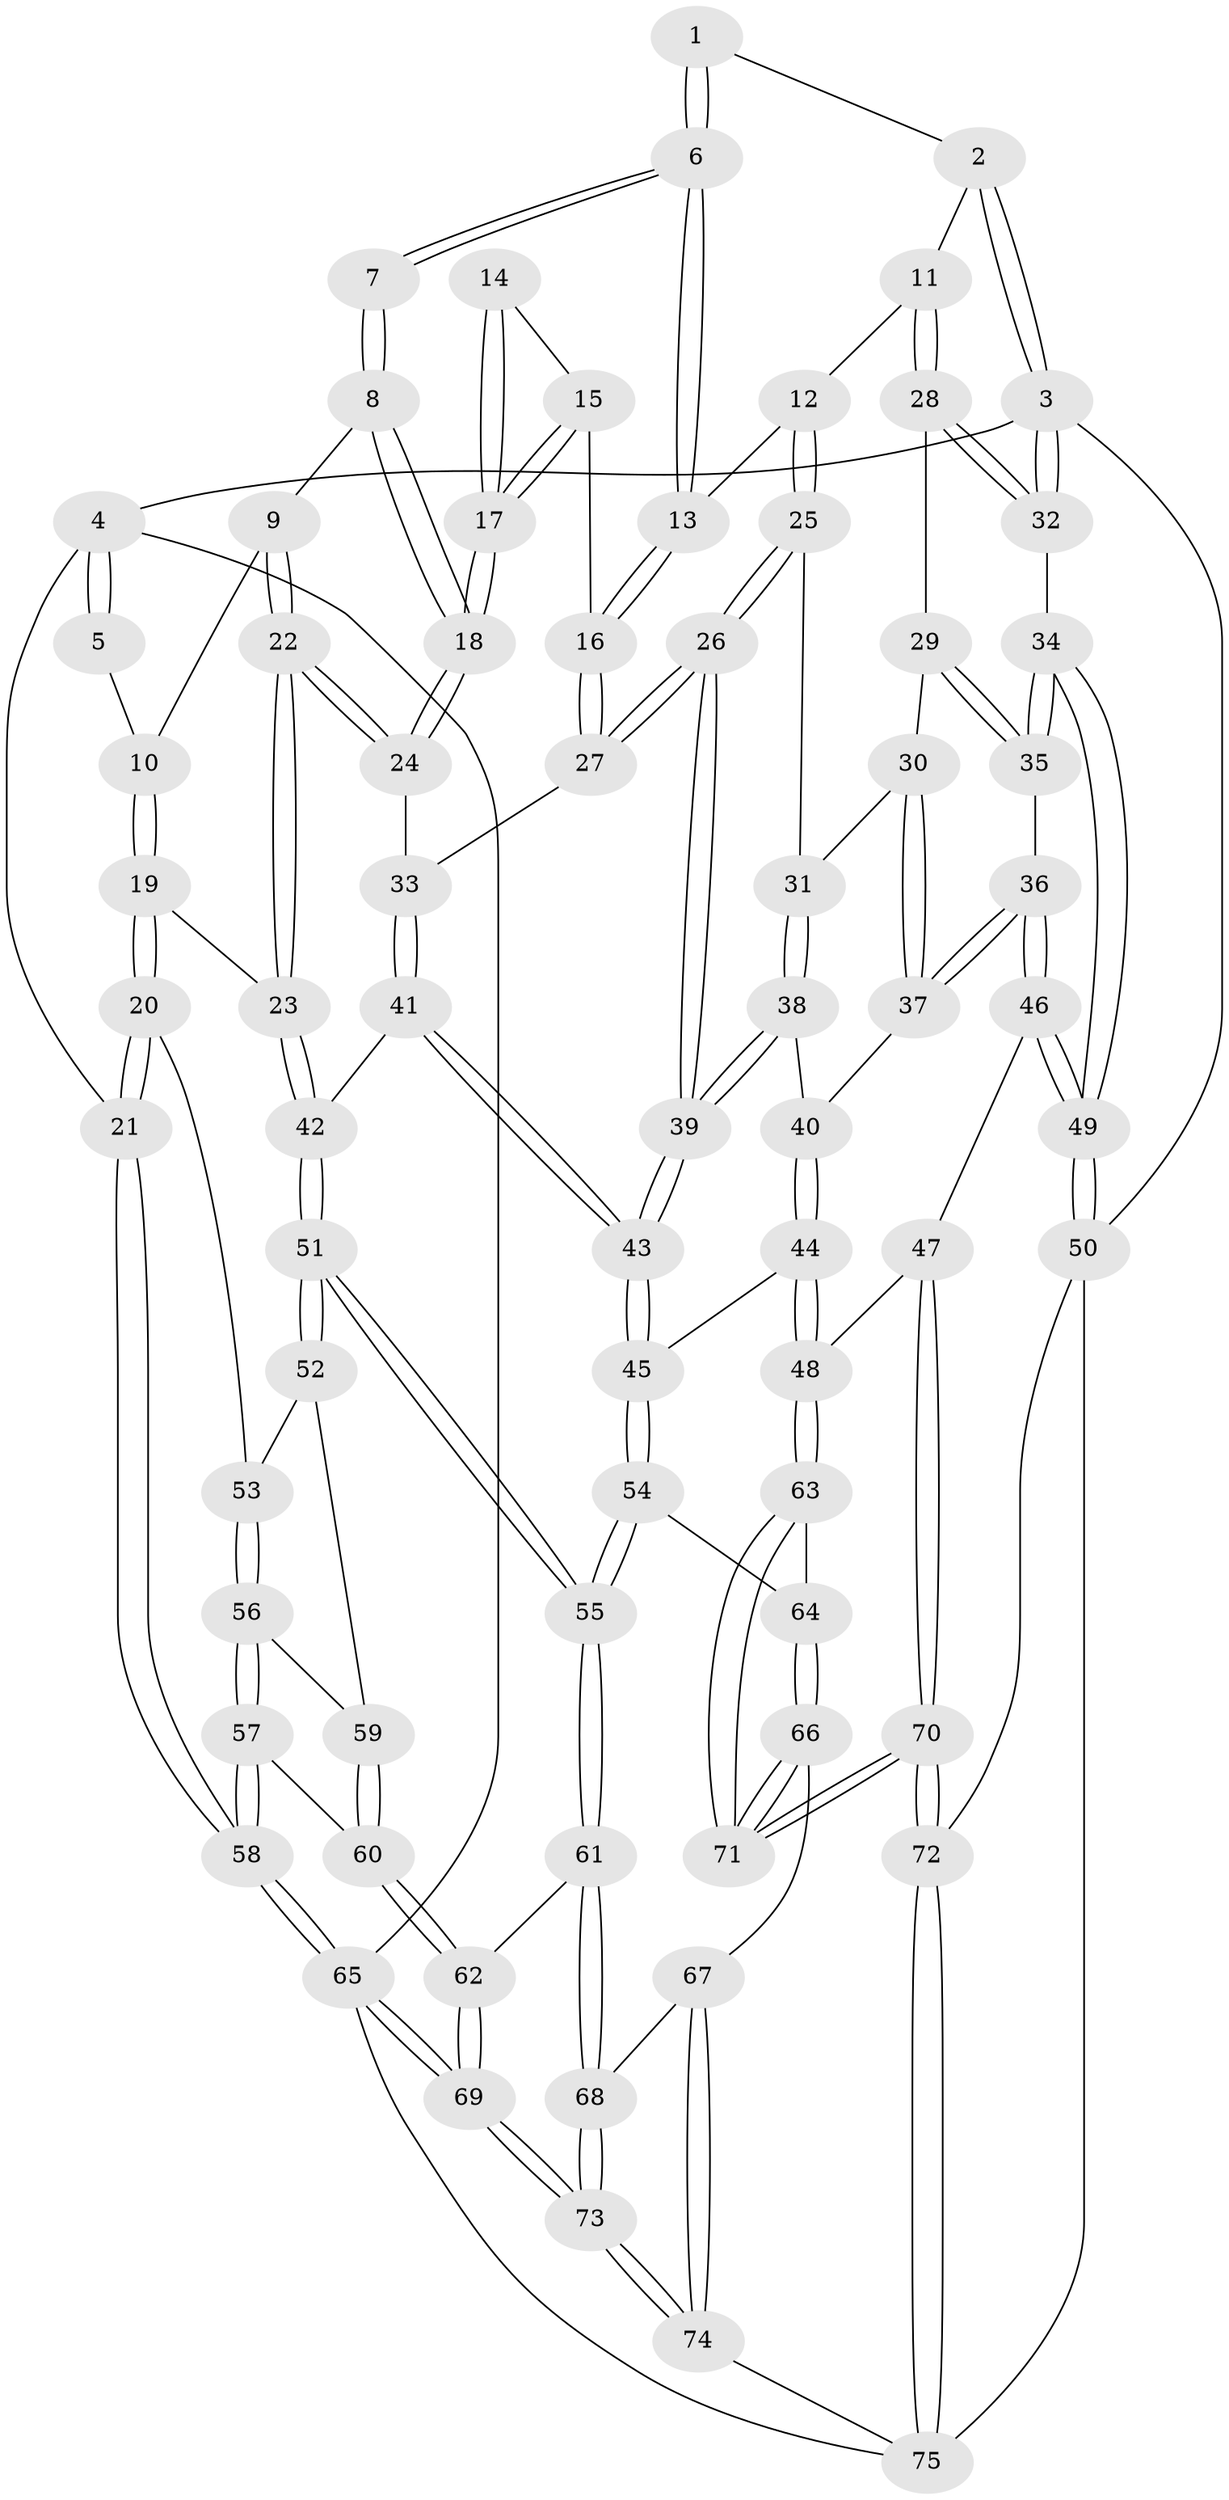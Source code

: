 // coarse degree distribution, {3: 0.1111111111111111, 4: 0.4666666666666667, 7: 0.044444444444444446, 6: 0.13333333333333333, 5: 0.2222222222222222, 1: 0.022222222222222223}
// Generated by graph-tools (version 1.1) at 2025/42/03/06/25 10:42:30]
// undirected, 75 vertices, 184 edges
graph export_dot {
graph [start="1"]
  node [color=gray90,style=filled];
  1 [pos="+0.46060290189436365+0"];
  2 [pos="+0.9449705481998452+0"];
  3 [pos="+1+0"];
  4 [pos="+0+0"];
  5 [pos="+0.05299351097397989+0"];
  6 [pos="+0.46571574886826117+0"];
  7 [pos="+0.2936463617578887+0.12089505798007173"];
  8 [pos="+0.26030999150530976+0.13942110791407175"];
  9 [pos="+0.20513730976210404+0.13547056560415724"];
  10 [pos="+0.1268177949532552+0.05222972521414836"];
  11 [pos="+0.8139061440741466+0.12386622010429048"];
  12 [pos="+0.6860543575721391+0.11139756980336087"];
  13 [pos="+0.4882165957455932+0"];
  14 [pos="+0.3093288256055794+0.1577647321361637"];
  15 [pos="+0.4086323295067774+0.18049349191802191"];
  16 [pos="+0.4663400435390458+0.1623689031556297"];
  17 [pos="+0.29720233478726843+0.2332982725569263"];
  18 [pos="+0.2848664806920114+0.24396145402822214"];
  19 [pos="+0.04530583216787096+0.3602154764257167"];
  20 [pos="+0.010129343994673782+0.377221553977866"];
  21 [pos="+0+0.3845334976907837"];
  22 [pos="+0.2098712876207016+0.3051348072426451"];
  23 [pos="+0.17620679381844045+0.3447504290591308"];
  24 [pos="+0.27008395356488085+0.2674461874314915"];
  25 [pos="+0.6491812649089742+0.24577840044619653"];
  26 [pos="+0.5036831598342875+0.24929136937922375"];
  27 [pos="+0.48878063527503257+0.23588908903971187"];
  28 [pos="+0.8507112909634397+0.17467126544533954"];
  29 [pos="+0.8273082959070869+0.2152930386087417"];
  30 [pos="+0.7985051066708245+0.23933172077173692"];
  31 [pos="+0.6665115442963543+0.2649215827758527"];
  32 [pos="+1+0.2330741702141311"];
  33 [pos="+0.40155138830551057+0.30256607126230506"];
  34 [pos="+1+0.261967022423933"];
  35 [pos="+0.8574200889628392+0.3465459156251307"];
  36 [pos="+0.8080176534114366+0.42342444184983674"];
  37 [pos="+0.750449375226721+0.3924250405751134"];
  38 [pos="+0.6840647153513468+0.36746141989689457"];
  39 [pos="+0.5424240100539726+0.41696952341900934"];
  40 [pos="+0.7260817099334147+0.39011959433488297"];
  41 [pos="+0.3649317822594035+0.43794372410564963"];
  42 [pos="+0.3198104918840255+0.4531817623277712"];
  43 [pos="+0.5208485034753052+0.4628428755162624"];
  44 [pos="+0.6412474951013221+0.5731278854019086"];
  45 [pos="+0.543628179596944+0.527705343231467"];
  46 [pos="+0.9076748256004755+0.5807747573795619"];
  47 [pos="+0.8389274873653775+0.6188890851465956"];
  48 [pos="+0.6706641406169128+0.6010974099236407"];
  49 [pos="+1+0.587966664413009"];
  50 [pos="+1+0.7454427510129885"];
  51 [pos="+0.3031336501043432+0.5574939058548858"];
  52 [pos="+0.1812033588772988+0.5694095674369588"];
  53 [pos="+0.04192627343138736+0.42668155709354283"];
  54 [pos="+0.43991508699678633+0.6566043087089204"];
  55 [pos="+0.3511089287845748+0.6672216379767166"];
  56 [pos="+0.08704886358453028+0.6172097762215649"];
  57 [pos="+0.058325565923102916+0.6964795777714948"];
  58 [pos="+0+0.8605455682495662"];
  59 [pos="+0.16744944188463415+0.6088989233759567"];
  60 [pos="+0.17753994104294563+0.7033914037479655"];
  61 [pos="+0.298246882989107+0.7458810548596287"];
  62 [pos="+0.19204505223441212+0.7139751326023818"];
  63 [pos="+0.6014325632105859+0.7494745669352028"];
  64 [pos="+0.4439650382193495+0.6607208743564422"];
  65 [pos="+0+1"];
  66 [pos="+0.4881751809351807+0.8350825004600503"];
  67 [pos="+0.41808337238658555+0.8663741007569791"];
  68 [pos="+0.30374250486341325+0.8069071041322592"];
  69 [pos="+0+1"];
  70 [pos="+0.7276158669772378+0.9531324567851638"];
  71 [pos="+0.6179747040275039+0.8369527516076313"];
  72 [pos="+0.7373811000597158+0.9840527372136192"];
  73 [pos="+0+1"];
  74 [pos="+0.4725753772803891+1"];
  75 [pos="+0.7057060489943404+1"];
  1 -- 2;
  1 -- 6;
  1 -- 6;
  2 -- 3;
  2 -- 3;
  2 -- 11;
  3 -- 4;
  3 -- 32;
  3 -- 32;
  3 -- 50;
  4 -- 5;
  4 -- 5;
  4 -- 21;
  4 -- 65;
  5 -- 10;
  6 -- 7;
  6 -- 7;
  6 -- 13;
  6 -- 13;
  7 -- 8;
  7 -- 8;
  8 -- 9;
  8 -- 18;
  8 -- 18;
  9 -- 10;
  9 -- 22;
  9 -- 22;
  10 -- 19;
  10 -- 19;
  11 -- 12;
  11 -- 28;
  11 -- 28;
  12 -- 13;
  12 -- 25;
  12 -- 25;
  13 -- 16;
  13 -- 16;
  14 -- 15;
  14 -- 17;
  14 -- 17;
  15 -- 16;
  15 -- 17;
  15 -- 17;
  16 -- 27;
  16 -- 27;
  17 -- 18;
  17 -- 18;
  18 -- 24;
  18 -- 24;
  19 -- 20;
  19 -- 20;
  19 -- 23;
  20 -- 21;
  20 -- 21;
  20 -- 53;
  21 -- 58;
  21 -- 58;
  22 -- 23;
  22 -- 23;
  22 -- 24;
  22 -- 24;
  23 -- 42;
  23 -- 42;
  24 -- 33;
  25 -- 26;
  25 -- 26;
  25 -- 31;
  26 -- 27;
  26 -- 27;
  26 -- 39;
  26 -- 39;
  27 -- 33;
  28 -- 29;
  28 -- 32;
  28 -- 32;
  29 -- 30;
  29 -- 35;
  29 -- 35;
  30 -- 31;
  30 -- 37;
  30 -- 37;
  31 -- 38;
  31 -- 38;
  32 -- 34;
  33 -- 41;
  33 -- 41;
  34 -- 35;
  34 -- 35;
  34 -- 49;
  34 -- 49;
  35 -- 36;
  36 -- 37;
  36 -- 37;
  36 -- 46;
  36 -- 46;
  37 -- 40;
  38 -- 39;
  38 -- 39;
  38 -- 40;
  39 -- 43;
  39 -- 43;
  40 -- 44;
  40 -- 44;
  41 -- 42;
  41 -- 43;
  41 -- 43;
  42 -- 51;
  42 -- 51;
  43 -- 45;
  43 -- 45;
  44 -- 45;
  44 -- 48;
  44 -- 48;
  45 -- 54;
  45 -- 54;
  46 -- 47;
  46 -- 49;
  46 -- 49;
  47 -- 48;
  47 -- 70;
  47 -- 70;
  48 -- 63;
  48 -- 63;
  49 -- 50;
  49 -- 50;
  50 -- 72;
  50 -- 75;
  51 -- 52;
  51 -- 52;
  51 -- 55;
  51 -- 55;
  52 -- 53;
  52 -- 59;
  53 -- 56;
  53 -- 56;
  54 -- 55;
  54 -- 55;
  54 -- 64;
  55 -- 61;
  55 -- 61;
  56 -- 57;
  56 -- 57;
  56 -- 59;
  57 -- 58;
  57 -- 58;
  57 -- 60;
  58 -- 65;
  58 -- 65;
  59 -- 60;
  59 -- 60;
  60 -- 62;
  60 -- 62;
  61 -- 62;
  61 -- 68;
  61 -- 68;
  62 -- 69;
  62 -- 69;
  63 -- 64;
  63 -- 71;
  63 -- 71;
  64 -- 66;
  64 -- 66;
  65 -- 69;
  65 -- 69;
  65 -- 75;
  66 -- 67;
  66 -- 71;
  66 -- 71;
  67 -- 68;
  67 -- 74;
  67 -- 74;
  68 -- 73;
  68 -- 73;
  69 -- 73;
  69 -- 73;
  70 -- 71;
  70 -- 71;
  70 -- 72;
  70 -- 72;
  72 -- 75;
  72 -- 75;
  73 -- 74;
  73 -- 74;
  74 -- 75;
}
